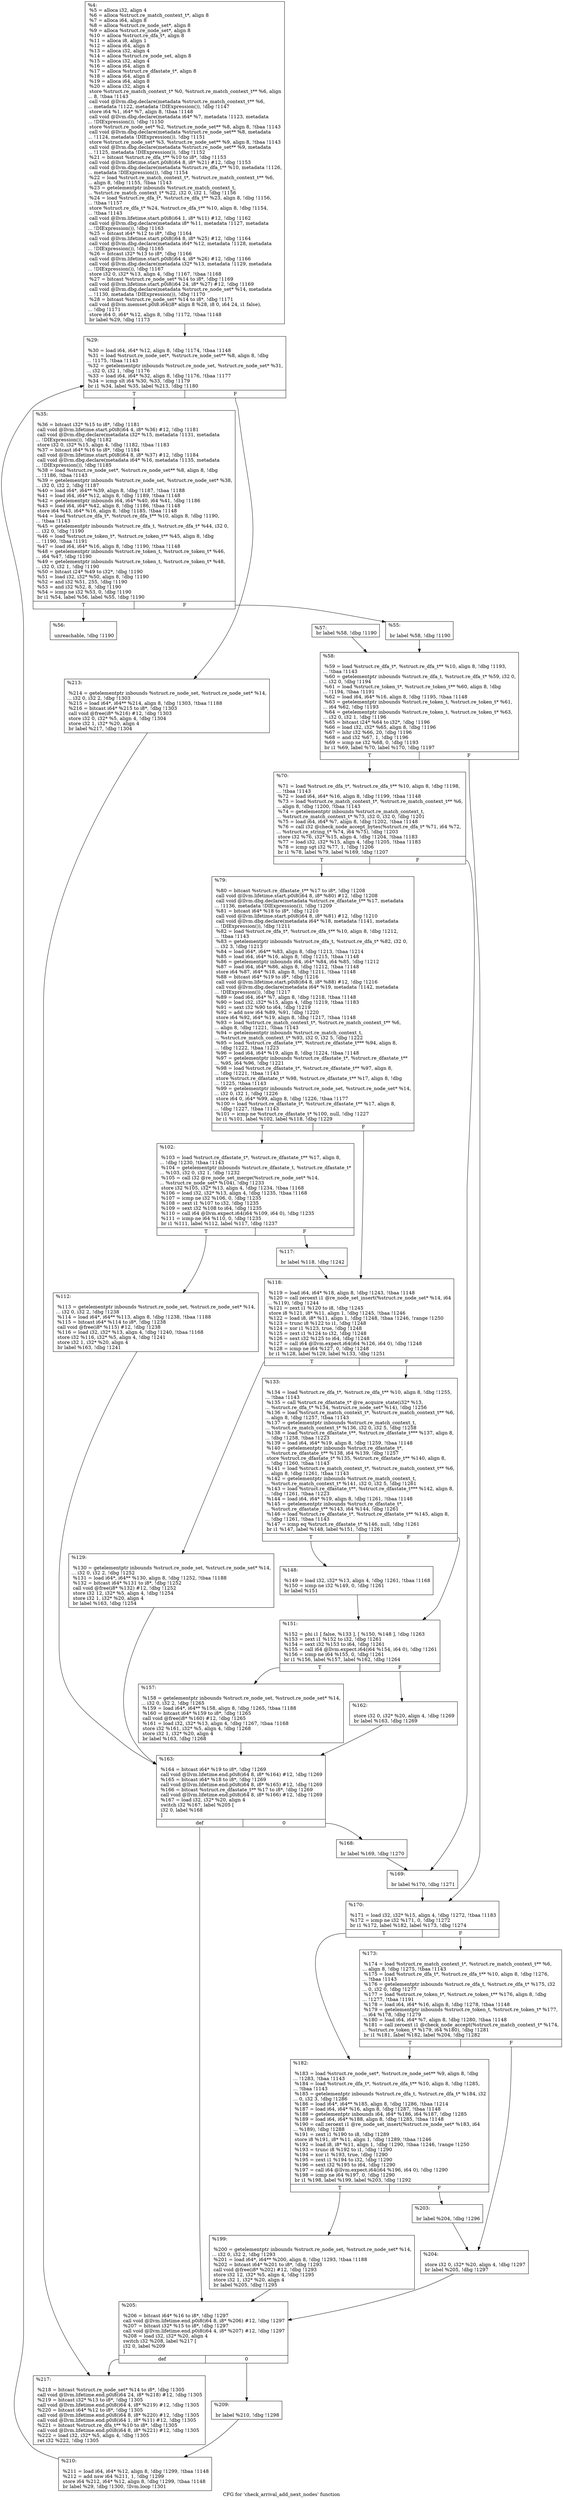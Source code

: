 digraph "CFG for 'check_arrival_add_next_nodes' function" {
	label="CFG for 'check_arrival_add_next_nodes' function";

	Node0xe7c7a0 [shape=record,label="{%4:\l  %5 = alloca i32, align 4\l  %6 = alloca %struct.re_match_context_t*, align 8\l  %7 = alloca i64, align 8\l  %8 = alloca %struct.re_node_set*, align 8\l  %9 = alloca %struct.re_node_set*, align 8\l  %10 = alloca %struct.re_dfa_t*, align 8\l  %11 = alloca i8, align 1\l  %12 = alloca i64, align 8\l  %13 = alloca i32, align 4\l  %14 = alloca %struct.re_node_set, align 8\l  %15 = alloca i32, align 4\l  %16 = alloca i64, align 8\l  %17 = alloca %struct.re_dfastate_t*, align 8\l  %18 = alloca i64, align 8\l  %19 = alloca i64, align 8\l  %20 = alloca i32, align 4\l  store %struct.re_match_context_t* %0, %struct.re_match_context_t** %6, align\l... 8, !tbaa !1143\l  call void @llvm.dbg.declare(metadata %struct.re_match_context_t** %6,\l... metadata !1122, metadata !DIExpression()), !dbg !1147\l  store i64 %1, i64* %7, align 8, !tbaa !1148\l  call void @llvm.dbg.declare(metadata i64* %7, metadata !1123, metadata\l... !DIExpression()), !dbg !1150\l  store %struct.re_node_set* %2, %struct.re_node_set** %8, align 8, !tbaa !1143\l  call void @llvm.dbg.declare(metadata %struct.re_node_set** %8, metadata\l... !1124, metadata !DIExpression()), !dbg !1151\l  store %struct.re_node_set* %3, %struct.re_node_set** %9, align 8, !tbaa !1143\l  call void @llvm.dbg.declare(metadata %struct.re_node_set** %9, metadata\l... !1125, metadata !DIExpression()), !dbg !1152\l  %21 = bitcast %struct.re_dfa_t** %10 to i8*, !dbg !1153\l  call void @llvm.lifetime.start.p0i8(i64 8, i8* %21) #12, !dbg !1153\l  call void @llvm.dbg.declare(metadata %struct.re_dfa_t** %10, metadata !1126,\l... metadata !DIExpression()), !dbg !1154\l  %22 = load %struct.re_match_context_t*, %struct.re_match_context_t** %6,\l... align 8, !dbg !1155, !tbaa !1143\l  %23 = getelementptr inbounds %struct.re_match_context_t,\l... %struct.re_match_context_t* %22, i32 0, i32 1, !dbg !1156\l  %24 = load %struct.re_dfa_t*, %struct.re_dfa_t** %23, align 8, !dbg !1156,\l... !tbaa !1157\l  store %struct.re_dfa_t* %24, %struct.re_dfa_t** %10, align 8, !dbg !1154,\l... !tbaa !1143\l  call void @llvm.lifetime.start.p0i8(i64 1, i8* %11) #12, !dbg !1162\l  call void @llvm.dbg.declare(metadata i8* %11, metadata !1127, metadata\l... !DIExpression()), !dbg !1163\l  %25 = bitcast i64* %12 to i8*, !dbg !1164\l  call void @llvm.lifetime.start.p0i8(i64 8, i8* %25) #12, !dbg !1164\l  call void @llvm.dbg.declare(metadata i64* %12, metadata !1128, metadata\l... !DIExpression()), !dbg !1165\l  %26 = bitcast i32* %13 to i8*, !dbg !1166\l  call void @llvm.lifetime.start.p0i8(i64 4, i8* %26) #12, !dbg !1166\l  call void @llvm.dbg.declare(metadata i32* %13, metadata !1129, metadata\l... !DIExpression()), !dbg !1167\l  store i32 0, i32* %13, align 4, !dbg !1167, !tbaa !1168\l  %27 = bitcast %struct.re_node_set* %14 to i8*, !dbg !1169\l  call void @llvm.lifetime.start.p0i8(i64 24, i8* %27) #12, !dbg !1169\l  call void @llvm.dbg.declare(metadata %struct.re_node_set* %14, metadata\l... !1130, metadata !DIExpression()), !dbg !1170\l  %28 = bitcast %struct.re_node_set* %14 to i8*, !dbg !1171\l  call void @llvm.memset.p0i8.i64(i8* align 8 %28, i8 0, i64 24, i1 false),\l... !dbg !1171\l  store i64 0, i64* %12, align 8, !dbg !1172, !tbaa !1148\l  br label %29, !dbg !1173\l}"];
	Node0xe7c7a0 -> Node0xe7c9b0;
	Node0xe7c9b0 [shape=record,label="{%29:\l\l  %30 = load i64, i64* %12, align 8, !dbg !1174, !tbaa !1148\l  %31 = load %struct.re_node_set*, %struct.re_node_set** %8, align 8, !dbg\l... !1175, !tbaa !1143\l  %32 = getelementptr inbounds %struct.re_node_set, %struct.re_node_set* %31,\l... i32 0, i32 1, !dbg !1176\l  %33 = load i64, i64* %32, align 8, !dbg !1176, !tbaa !1177\l  %34 = icmp slt i64 %30, %33, !dbg !1179\l  br i1 %34, label %35, label %213, !dbg !1180\l|{<s0>T|<s1>F}}"];
	Node0xe7c9b0:s0 -> Node0xe7ca00;
	Node0xe7c9b0:s1 -> Node0xe7d310;
	Node0xe7ca00 [shape=record,label="{%35:\l\l  %36 = bitcast i32* %15 to i8*, !dbg !1181\l  call void @llvm.lifetime.start.p0i8(i64 4, i8* %36) #12, !dbg !1181\l  call void @llvm.dbg.declare(metadata i32* %15, metadata !1131, metadata\l... !DIExpression()), !dbg !1182\l  store i32 0, i32* %15, align 4, !dbg !1182, !tbaa !1183\l  %37 = bitcast i64* %16 to i8*, !dbg !1184\l  call void @llvm.lifetime.start.p0i8(i64 8, i8* %37) #12, !dbg !1184\l  call void @llvm.dbg.declare(metadata i64* %16, metadata !1135, metadata\l... !DIExpression()), !dbg !1185\l  %38 = load %struct.re_node_set*, %struct.re_node_set** %8, align 8, !dbg\l... !1186, !tbaa !1143\l  %39 = getelementptr inbounds %struct.re_node_set, %struct.re_node_set* %38,\l... i32 0, i32 2, !dbg !1187\l  %40 = load i64*, i64** %39, align 8, !dbg !1187, !tbaa !1188\l  %41 = load i64, i64* %12, align 8, !dbg !1189, !tbaa !1148\l  %42 = getelementptr inbounds i64, i64* %40, i64 %41, !dbg !1186\l  %43 = load i64, i64* %42, align 8, !dbg !1186, !tbaa !1148\l  store i64 %43, i64* %16, align 8, !dbg !1185, !tbaa !1148\l  %44 = load %struct.re_dfa_t*, %struct.re_dfa_t** %10, align 8, !dbg !1190,\l... !tbaa !1143\l  %45 = getelementptr inbounds %struct.re_dfa_t, %struct.re_dfa_t* %44, i32 0,\l... i32 0, !dbg !1190\l  %46 = load %struct.re_token_t*, %struct.re_token_t** %45, align 8, !dbg\l... !1190, !tbaa !1191\l  %47 = load i64, i64* %16, align 8, !dbg !1190, !tbaa !1148\l  %48 = getelementptr inbounds %struct.re_token_t, %struct.re_token_t* %46,\l... i64 %47, !dbg !1190\l  %49 = getelementptr inbounds %struct.re_token_t, %struct.re_token_t* %48,\l... i32 0, i32 1, !dbg !1190\l  %50 = bitcast i24* %49 to i32*, !dbg !1190\l  %51 = load i32, i32* %50, align 8, !dbg !1190\l  %52 = and i32 %51, 255, !dbg !1190\l  %53 = and i32 %52, 8, !dbg !1190\l  %54 = icmp ne i32 %53, 0, !dbg !1190\l  br i1 %54, label %56, label %55, !dbg !1190\l|{<s0>T|<s1>F}}"];
	Node0xe7ca00:s0 -> Node0xe7caa0;
	Node0xe7ca00:s1 -> Node0xe7ca50;
	Node0xe7ca50 [shape=record,label="{%55:\l\l  br label %58, !dbg !1190\l}"];
	Node0xe7ca50 -> Node0xe7cb40;
	Node0xe7caa0 [shape=record,label="{%56:\l\l  unreachable, !dbg !1190\l}"];
	Node0xe7caf0 [shape=record,label="{%57:                                                  \l  br label %58, !dbg !1190\l}"];
	Node0xe7caf0 -> Node0xe7cb40;
	Node0xe7cb40 [shape=record,label="{%58:\l\l  %59 = load %struct.re_dfa_t*, %struct.re_dfa_t** %10, align 8, !dbg !1193,\l... !tbaa !1143\l  %60 = getelementptr inbounds %struct.re_dfa_t, %struct.re_dfa_t* %59, i32 0,\l... i32 0, !dbg !1194\l  %61 = load %struct.re_token_t*, %struct.re_token_t** %60, align 8, !dbg\l... !1194, !tbaa !1191\l  %62 = load i64, i64* %16, align 8, !dbg !1195, !tbaa !1148\l  %63 = getelementptr inbounds %struct.re_token_t, %struct.re_token_t* %61,\l... i64 %62, !dbg !1193\l  %64 = getelementptr inbounds %struct.re_token_t, %struct.re_token_t* %63,\l... i32 0, i32 1, !dbg !1196\l  %65 = bitcast i24* %64 to i32*, !dbg !1196\l  %66 = load i32, i32* %65, align 8, !dbg !1196\l  %67 = lshr i32 %66, 20, !dbg !1196\l  %68 = and i32 %67, 1, !dbg !1196\l  %69 = icmp ne i32 %68, 0, !dbg !1193\l  br i1 %69, label %70, label %170, !dbg !1197\l|{<s0>T|<s1>F}}"];
	Node0xe7cb40:s0 -> Node0xe7cb90;
	Node0xe7cb40:s1 -> Node0xe7d040;
	Node0xe7cb90 [shape=record,label="{%70:\l\l  %71 = load %struct.re_dfa_t*, %struct.re_dfa_t** %10, align 8, !dbg !1198,\l... !tbaa !1143\l  %72 = load i64, i64* %16, align 8, !dbg !1199, !tbaa !1148\l  %73 = load %struct.re_match_context_t*, %struct.re_match_context_t** %6,\l... align 8, !dbg !1200, !tbaa !1143\l  %74 = getelementptr inbounds %struct.re_match_context_t,\l... %struct.re_match_context_t* %73, i32 0, i32 0, !dbg !1201\l  %75 = load i64, i64* %7, align 8, !dbg !1202, !tbaa !1148\l  %76 = call i32 @check_node_accept_bytes(%struct.re_dfa_t* %71, i64 %72,\l... %struct.re_string_t* %74, i64 %75), !dbg !1203\l  store i32 %76, i32* %15, align 4, !dbg !1204, !tbaa !1183\l  %77 = load i32, i32* %15, align 4, !dbg !1205, !tbaa !1183\l  %78 = icmp sgt i32 %77, 1, !dbg !1206\l  br i1 %78, label %79, label %169, !dbg !1207\l|{<s0>T|<s1>F}}"];
	Node0xe7cb90:s0 -> Node0xe7cbe0;
	Node0xe7cb90:s1 -> Node0xe7cff0;
	Node0xe7cbe0 [shape=record,label="{%79:\l\l  %80 = bitcast %struct.re_dfastate_t** %17 to i8*, !dbg !1208\l  call void @llvm.lifetime.start.p0i8(i64 8, i8* %80) #12, !dbg !1208\l  call void @llvm.dbg.declare(metadata %struct.re_dfastate_t** %17, metadata\l... !1136, metadata !DIExpression()), !dbg !1209\l  %81 = bitcast i64* %18 to i8*, !dbg !1210\l  call void @llvm.lifetime.start.p0i8(i64 8, i8* %81) #12, !dbg !1210\l  call void @llvm.dbg.declare(metadata i64* %18, metadata !1141, metadata\l... !DIExpression()), !dbg !1211\l  %82 = load %struct.re_dfa_t*, %struct.re_dfa_t** %10, align 8, !dbg !1212,\l... !tbaa !1143\l  %83 = getelementptr inbounds %struct.re_dfa_t, %struct.re_dfa_t* %82, i32 0,\l... i32 3, !dbg !1213\l  %84 = load i64*, i64** %83, align 8, !dbg !1213, !tbaa !1214\l  %85 = load i64, i64* %16, align 8, !dbg !1215, !tbaa !1148\l  %86 = getelementptr inbounds i64, i64* %84, i64 %85, !dbg !1212\l  %87 = load i64, i64* %86, align 8, !dbg !1212, !tbaa !1148\l  store i64 %87, i64* %18, align 8, !dbg !1211, !tbaa !1148\l  %88 = bitcast i64* %19 to i8*, !dbg !1216\l  call void @llvm.lifetime.start.p0i8(i64 8, i8* %88) #12, !dbg !1216\l  call void @llvm.dbg.declare(metadata i64* %19, metadata !1142, metadata\l... !DIExpression()), !dbg !1217\l  %89 = load i64, i64* %7, align 8, !dbg !1218, !tbaa !1148\l  %90 = load i32, i32* %15, align 4, !dbg !1219, !tbaa !1183\l  %91 = sext i32 %90 to i64, !dbg !1219\l  %92 = add nsw i64 %89, %91, !dbg !1220\l  store i64 %92, i64* %19, align 8, !dbg !1217, !tbaa !1148\l  %93 = load %struct.re_match_context_t*, %struct.re_match_context_t** %6,\l... align 8, !dbg !1221, !tbaa !1143\l  %94 = getelementptr inbounds %struct.re_match_context_t,\l... %struct.re_match_context_t* %93, i32 0, i32 5, !dbg !1222\l  %95 = load %struct.re_dfastate_t**, %struct.re_dfastate_t*** %94, align 8,\l... !dbg !1222, !tbaa !1223\l  %96 = load i64, i64* %19, align 8, !dbg !1224, !tbaa !1148\l  %97 = getelementptr inbounds %struct.re_dfastate_t*, %struct.re_dfastate_t**\l... %95, i64 %96, !dbg !1221\l  %98 = load %struct.re_dfastate_t*, %struct.re_dfastate_t** %97, align 8,\l... !dbg !1221, !tbaa !1143\l  store %struct.re_dfastate_t* %98, %struct.re_dfastate_t** %17, align 8, !dbg\l... !1225, !tbaa !1143\l  %99 = getelementptr inbounds %struct.re_node_set, %struct.re_node_set* %14,\l... i32 0, i32 1, !dbg !1226\l  store i64 0, i64* %99, align 8, !dbg !1226, !tbaa !1177\l  %100 = load %struct.re_dfastate_t*, %struct.re_dfastate_t** %17, align 8,\l... !dbg !1227, !tbaa !1143\l  %101 = icmp ne %struct.re_dfastate_t* %100, null, !dbg !1227\l  br i1 %101, label %102, label %118, !dbg !1229\l|{<s0>T|<s1>F}}"];
	Node0xe7cbe0:s0 -> Node0xe7cc30;
	Node0xe7cbe0:s1 -> Node0xe7cd20;
	Node0xe7cc30 [shape=record,label="{%102:\l\l  %103 = load %struct.re_dfastate_t*, %struct.re_dfastate_t** %17, align 8,\l... !dbg !1230, !tbaa !1143\l  %104 = getelementptr inbounds %struct.re_dfastate_t, %struct.re_dfastate_t*\l... %103, i32 0, i32 1, !dbg !1232\l  %105 = call i32 @re_node_set_merge(%struct.re_node_set* %14,\l... %struct.re_node_set* %104), !dbg !1233\l  store i32 %105, i32* %13, align 4, !dbg !1234, !tbaa !1168\l  %106 = load i32, i32* %13, align 4, !dbg !1235, !tbaa !1168\l  %107 = icmp ne i32 %106, 0, !dbg !1235\l  %108 = zext i1 %107 to i32, !dbg !1235\l  %109 = sext i32 %108 to i64, !dbg !1235\l  %110 = call i64 @llvm.expect.i64(i64 %109, i64 0), !dbg !1235\l  %111 = icmp ne i64 %110, 0, !dbg !1235\l  br i1 %111, label %112, label %117, !dbg !1237\l|{<s0>T|<s1>F}}"];
	Node0xe7cc30:s0 -> Node0xe7cc80;
	Node0xe7cc30:s1 -> Node0xe7ccd0;
	Node0xe7cc80 [shape=record,label="{%112:\l\l  %113 = getelementptr inbounds %struct.re_node_set, %struct.re_node_set* %14,\l... i32 0, i32 2, !dbg !1238\l  %114 = load i64*, i64** %113, align 8, !dbg !1238, !tbaa !1188\l  %115 = bitcast i64* %114 to i8*, !dbg !1238\l  call void @free(i8* %115) #12, !dbg !1238\l  %116 = load i32, i32* %13, align 4, !dbg !1240, !tbaa !1168\l  store i32 %116, i32* %5, align 4, !dbg !1241\l  store i32 1, i32* %20, align 4\l  br label %163, !dbg !1241\l}"];
	Node0xe7cc80 -> Node0xe7cf50;
	Node0xe7ccd0 [shape=record,label="{%117:\l\l  br label %118, !dbg !1242\l}"];
	Node0xe7ccd0 -> Node0xe7cd20;
	Node0xe7cd20 [shape=record,label="{%118:\l\l  %119 = load i64, i64* %18, align 8, !dbg !1243, !tbaa !1148\l  %120 = call zeroext i1 @re_node_set_insert(%struct.re_node_set* %14, i64\l... %119), !dbg !1244\l  %121 = zext i1 %120 to i8, !dbg !1245\l  store i8 %121, i8* %11, align 1, !dbg !1245, !tbaa !1246\l  %122 = load i8, i8* %11, align 1, !dbg !1248, !tbaa !1246, !range !1250\l  %123 = trunc i8 %122 to i1, !dbg !1248\l  %124 = xor i1 %123, true, !dbg !1248\l  %125 = zext i1 %124 to i32, !dbg !1248\l  %126 = sext i32 %125 to i64, !dbg !1248\l  %127 = call i64 @llvm.expect.i64(i64 %126, i64 0), !dbg !1248\l  %128 = icmp ne i64 %127, 0, !dbg !1248\l  br i1 %128, label %129, label %133, !dbg !1251\l|{<s0>T|<s1>F}}"];
	Node0xe7cd20:s0 -> Node0xe7cd70;
	Node0xe7cd20:s1 -> Node0xe7cdc0;
	Node0xe7cd70 [shape=record,label="{%129:\l\l  %130 = getelementptr inbounds %struct.re_node_set, %struct.re_node_set* %14,\l... i32 0, i32 2, !dbg !1252\l  %131 = load i64*, i64** %130, align 8, !dbg !1252, !tbaa !1188\l  %132 = bitcast i64* %131 to i8*, !dbg !1252\l  call void @free(i8* %132) #12, !dbg !1252\l  store i32 12, i32* %5, align 4, !dbg !1254\l  store i32 1, i32* %20, align 4\l  br label %163, !dbg !1254\l}"];
	Node0xe7cd70 -> Node0xe7cf50;
	Node0xe7cdc0 [shape=record,label="{%133:\l\l  %134 = load %struct.re_dfa_t*, %struct.re_dfa_t** %10, align 8, !dbg !1255,\l... !tbaa !1143\l  %135 = call %struct.re_dfastate_t* @re_acquire_state(i32* %13,\l... %struct.re_dfa_t* %134, %struct.re_node_set* %14), !dbg !1256\l  %136 = load %struct.re_match_context_t*, %struct.re_match_context_t** %6,\l... align 8, !dbg !1257, !tbaa !1143\l  %137 = getelementptr inbounds %struct.re_match_context_t,\l... %struct.re_match_context_t* %136, i32 0, i32 5, !dbg !1258\l  %138 = load %struct.re_dfastate_t**, %struct.re_dfastate_t*** %137, align 8,\l... !dbg !1258, !tbaa !1223\l  %139 = load i64, i64* %19, align 8, !dbg !1259, !tbaa !1148\l  %140 = getelementptr inbounds %struct.re_dfastate_t*,\l... %struct.re_dfastate_t** %138, i64 %139, !dbg !1257\l  store %struct.re_dfastate_t* %135, %struct.re_dfastate_t** %140, align 8,\l... !dbg !1260, !tbaa !1143\l  %141 = load %struct.re_match_context_t*, %struct.re_match_context_t** %6,\l... align 8, !dbg !1261, !tbaa !1143\l  %142 = getelementptr inbounds %struct.re_match_context_t,\l... %struct.re_match_context_t* %141, i32 0, i32 5, !dbg !1261\l  %143 = load %struct.re_dfastate_t**, %struct.re_dfastate_t*** %142, align 8,\l... !dbg !1261, !tbaa !1223\l  %144 = load i64, i64* %19, align 8, !dbg !1261, !tbaa !1148\l  %145 = getelementptr inbounds %struct.re_dfastate_t*,\l... %struct.re_dfastate_t** %143, i64 %144, !dbg !1261\l  %146 = load %struct.re_dfastate_t*, %struct.re_dfastate_t** %145, align 8,\l... !dbg !1261, !tbaa !1143\l  %147 = icmp eq %struct.re_dfastate_t* %146, null, !dbg !1261\l  br i1 %147, label %148, label %151, !dbg !1261\l|{<s0>T|<s1>F}}"];
	Node0xe7cdc0:s0 -> Node0xe7ce10;
	Node0xe7cdc0:s1 -> Node0xe7ce60;
	Node0xe7ce10 [shape=record,label="{%148:\l\l  %149 = load i32, i32* %13, align 4, !dbg !1261, !tbaa !1168\l  %150 = icmp ne i32 %149, 0, !dbg !1261\l  br label %151\l}"];
	Node0xe7ce10 -> Node0xe7ce60;
	Node0xe7ce60 [shape=record,label="{%151:\l\l  %152 = phi i1 [ false, %133 ], [ %150, %148 ], !dbg !1263\l  %153 = zext i1 %152 to i32, !dbg !1261\l  %154 = sext i32 %153 to i64, !dbg !1261\l  %155 = call i64 @llvm.expect.i64(i64 %154, i64 0), !dbg !1261\l  %156 = icmp ne i64 %155, 0, !dbg !1261\l  br i1 %156, label %157, label %162, !dbg !1264\l|{<s0>T|<s1>F}}"];
	Node0xe7ce60:s0 -> Node0xe7ceb0;
	Node0xe7ce60:s1 -> Node0xe7cf00;
	Node0xe7ceb0 [shape=record,label="{%157:\l\l  %158 = getelementptr inbounds %struct.re_node_set, %struct.re_node_set* %14,\l... i32 0, i32 2, !dbg !1265\l  %159 = load i64*, i64** %158, align 8, !dbg !1265, !tbaa !1188\l  %160 = bitcast i64* %159 to i8*, !dbg !1265\l  call void @free(i8* %160) #12, !dbg !1265\l  %161 = load i32, i32* %13, align 4, !dbg !1267, !tbaa !1168\l  store i32 %161, i32* %5, align 4, !dbg !1268\l  store i32 1, i32* %20, align 4\l  br label %163, !dbg !1268\l}"];
	Node0xe7ceb0 -> Node0xe7cf50;
	Node0xe7cf00 [shape=record,label="{%162:\l\l  store i32 0, i32* %20, align 4, !dbg !1269\l  br label %163, !dbg !1269\l}"];
	Node0xe7cf00 -> Node0xe7cf50;
	Node0xe7cf50 [shape=record,label="{%163:\l\l  %164 = bitcast i64* %19 to i8*, !dbg !1269\l  call void @llvm.lifetime.end.p0i8(i64 8, i8* %164) #12, !dbg !1269\l  %165 = bitcast i64* %18 to i8*, !dbg !1269\l  call void @llvm.lifetime.end.p0i8(i64 8, i8* %165) #12, !dbg !1269\l  %166 = bitcast %struct.re_dfastate_t** %17 to i8*, !dbg !1269\l  call void @llvm.lifetime.end.p0i8(i64 8, i8* %166) #12, !dbg !1269\l  %167 = load i32, i32* %20, align 4\l  switch i32 %167, label %205 [\l    i32 0, label %168\l  ]\l|{<s0>def|<s1>0}}"];
	Node0xe7cf50:s0 -> Node0xe7d220;
	Node0xe7cf50:s1 -> Node0xe7cfa0;
	Node0xe7cfa0 [shape=record,label="{%168:\l\l  br label %169, !dbg !1270\l}"];
	Node0xe7cfa0 -> Node0xe7cff0;
	Node0xe7cff0 [shape=record,label="{%169:\l\l  br label %170, !dbg !1271\l}"];
	Node0xe7cff0 -> Node0xe7d040;
	Node0xe7d040 [shape=record,label="{%170:\l\l  %171 = load i32, i32* %15, align 4, !dbg !1272, !tbaa !1183\l  %172 = icmp ne i32 %171, 0, !dbg !1272\l  br i1 %172, label %182, label %173, !dbg !1274\l|{<s0>T|<s1>F}}"];
	Node0xe7d040:s0 -> Node0xe7d0e0;
	Node0xe7d040:s1 -> Node0xe7d090;
	Node0xe7d090 [shape=record,label="{%173:\l\l  %174 = load %struct.re_match_context_t*, %struct.re_match_context_t** %6,\l... align 8, !dbg !1275, !tbaa !1143\l  %175 = load %struct.re_dfa_t*, %struct.re_dfa_t** %10, align 8, !dbg !1276,\l... !tbaa !1143\l  %176 = getelementptr inbounds %struct.re_dfa_t, %struct.re_dfa_t* %175, i32\l... 0, i32 0, !dbg !1277\l  %177 = load %struct.re_token_t*, %struct.re_token_t** %176, align 8, !dbg\l... !1277, !tbaa !1191\l  %178 = load i64, i64* %16, align 8, !dbg !1278, !tbaa !1148\l  %179 = getelementptr inbounds %struct.re_token_t, %struct.re_token_t* %177,\l... i64 %178, !dbg !1279\l  %180 = load i64, i64* %7, align 8, !dbg !1280, !tbaa !1148\l  %181 = call zeroext i1 @check_node_accept(%struct.re_match_context_t* %174,\l... %struct.re_token_t* %179, i64 %180), !dbg !1281\l  br i1 %181, label %182, label %204, !dbg !1282\l|{<s0>T|<s1>F}}"];
	Node0xe7d090:s0 -> Node0xe7d0e0;
	Node0xe7d090:s1 -> Node0xe7d1d0;
	Node0xe7d0e0 [shape=record,label="{%182:\l\l  %183 = load %struct.re_node_set*, %struct.re_node_set** %9, align 8, !dbg\l... !1283, !tbaa !1143\l  %184 = load %struct.re_dfa_t*, %struct.re_dfa_t** %10, align 8, !dbg !1285,\l... !tbaa !1143\l  %185 = getelementptr inbounds %struct.re_dfa_t, %struct.re_dfa_t* %184, i32\l... 0, i32 3, !dbg !1286\l  %186 = load i64*, i64** %185, align 8, !dbg !1286, !tbaa !1214\l  %187 = load i64, i64* %16, align 8, !dbg !1287, !tbaa !1148\l  %188 = getelementptr inbounds i64, i64* %186, i64 %187, !dbg !1285\l  %189 = load i64, i64* %188, align 8, !dbg !1285, !tbaa !1148\l  %190 = call zeroext i1 @re_node_set_insert(%struct.re_node_set* %183, i64\l... %189), !dbg !1288\l  %191 = zext i1 %190 to i8, !dbg !1289\l  store i8 %191, i8* %11, align 1, !dbg !1289, !tbaa !1246\l  %192 = load i8, i8* %11, align 1, !dbg !1290, !tbaa !1246, !range !1250\l  %193 = trunc i8 %192 to i1, !dbg !1290\l  %194 = xor i1 %193, true, !dbg !1290\l  %195 = zext i1 %194 to i32, !dbg !1290\l  %196 = sext i32 %195 to i64, !dbg !1290\l  %197 = call i64 @llvm.expect.i64(i64 %196, i64 0), !dbg !1290\l  %198 = icmp ne i64 %197, 0, !dbg !1290\l  br i1 %198, label %199, label %203, !dbg !1292\l|{<s0>T|<s1>F}}"];
	Node0xe7d0e0:s0 -> Node0xe7d130;
	Node0xe7d0e0:s1 -> Node0xe7d180;
	Node0xe7d130 [shape=record,label="{%199:\l\l  %200 = getelementptr inbounds %struct.re_node_set, %struct.re_node_set* %14,\l... i32 0, i32 2, !dbg !1293\l  %201 = load i64*, i64** %200, align 8, !dbg !1293, !tbaa !1188\l  %202 = bitcast i64* %201 to i8*, !dbg !1293\l  call void @free(i8* %202) #12, !dbg !1293\l  store i32 12, i32* %5, align 4, !dbg !1295\l  store i32 1, i32* %20, align 4\l  br label %205, !dbg !1295\l}"];
	Node0xe7d130 -> Node0xe7d220;
	Node0xe7d180 [shape=record,label="{%203:\l\l  br label %204, !dbg !1296\l}"];
	Node0xe7d180 -> Node0xe7d1d0;
	Node0xe7d1d0 [shape=record,label="{%204:\l\l  store i32 0, i32* %20, align 4, !dbg !1297\l  br label %205, !dbg !1297\l}"];
	Node0xe7d1d0 -> Node0xe7d220;
	Node0xe7d220 [shape=record,label="{%205:\l\l  %206 = bitcast i64* %16 to i8*, !dbg !1297\l  call void @llvm.lifetime.end.p0i8(i64 8, i8* %206) #12, !dbg !1297\l  %207 = bitcast i32* %15 to i8*, !dbg !1297\l  call void @llvm.lifetime.end.p0i8(i64 4, i8* %207) #12, !dbg !1297\l  %208 = load i32, i32* %20, align 4\l  switch i32 %208, label %217 [\l    i32 0, label %209\l  ]\l|{<s0>def|<s1>0}}"];
	Node0xe7d220:s0 -> Node0xe7d360;
	Node0xe7d220:s1 -> Node0xe7d270;
	Node0xe7d270 [shape=record,label="{%209:\l\l  br label %210, !dbg !1298\l}"];
	Node0xe7d270 -> Node0xe7d2c0;
	Node0xe7d2c0 [shape=record,label="{%210:\l\l  %211 = load i64, i64* %12, align 8, !dbg !1299, !tbaa !1148\l  %212 = add nsw i64 %211, 1, !dbg !1299\l  store i64 %212, i64* %12, align 8, !dbg !1299, !tbaa !1148\l  br label %29, !dbg !1300, !llvm.loop !1301\l}"];
	Node0xe7d2c0 -> Node0xe7c9b0;
	Node0xe7d310 [shape=record,label="{%213:\l\l  %214 = getelementptr inbounds %struct.re_node_set, %struct.re_node_set* %14,\l... i32 0, i32 2, !dbg !1303\l  %215 = load i64*, i64** %214, align 8, !dbg !1303, !tbaa !1188\l  %216 = bitcast i64* %215 to i8*, !dbg !1303\l  call void @free(i8* %216) #12, !dbg !1303\l  store i32 0, i32* %5, align 4, !dbg !1304\l  store i32 1, i32* %20, align 4\l  br label %217, !dbg !1304\l}"];
	Node0xe7d310 -> Node0xe7d360;
	Node0xe7d360 [shape=record,label="{%217:\l\l  %218 = bitcast %struct.re_node_set* %14 to i8*, !dbg !1305\l  call void @llvm.lifetime.end.p0i8(i64 24, i8* %218) #12, !dbg !1305\l  %219 = bitcast i32* %13 to i8*, !dbg !1305\l  call void @llvm.lifetime.end.p0i8(i64 4, i8* %219) #12, !dbg !1305\l  %220 = bitcast i64* %12 to i8*, !dbg !1305\l  call void @llvm.lifetime.end.p0i8(i64 8, i8* %220) #12, !dbg !1305\l  call void @llvm.lifetime.end.p0i8(i64 1, i8* %11) #12, !dbg !1305\l  %221 = bitcast %struct.re_dfa_t** %10 to i8*, !dbg !1305\l  call void @llvm.lifetime.end.p0i8(i64 8, i8* %221) #12, !dbg !1305\l  %222 = load i32, i32* %5, align 4, !dbg !1305\l  ret i32 %222, !dbg !1305\l}"];
}
